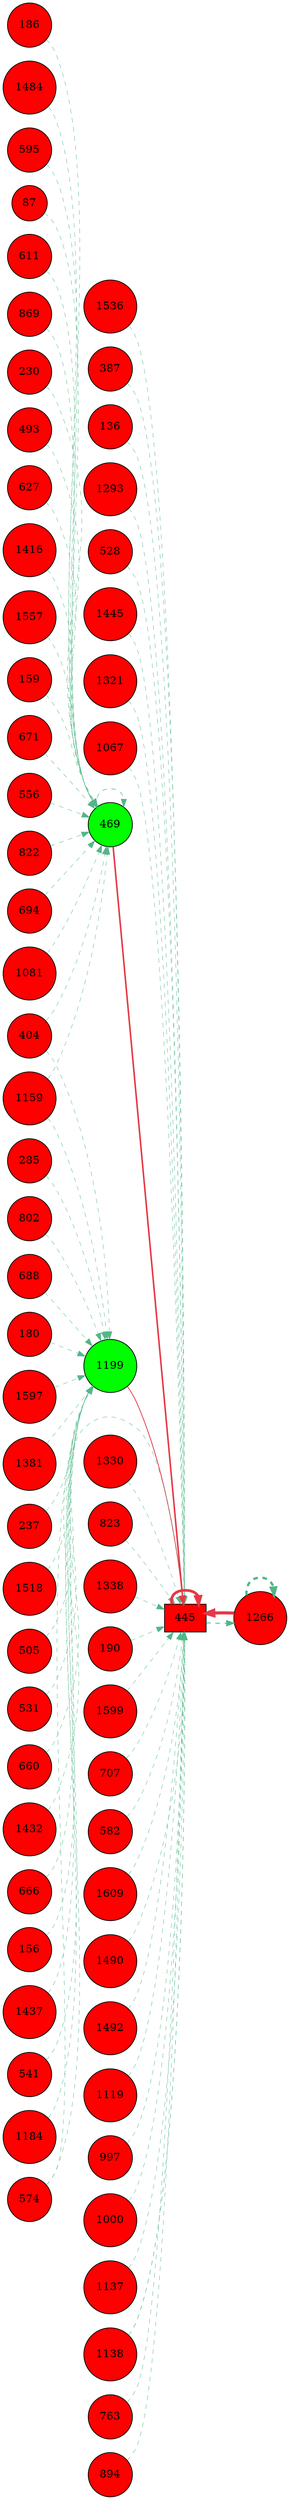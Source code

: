 digraph G{
rankdir=LR;
1536 [style=filled, shape=circle, fillcolor="#fe0000", label="1536"];
387 [style=filled, shape=circle, fillcolor="#fe0000", label="387"];
1159 [style=filled, shape=circle, fillcolor="#fe0000", label="1159"];
1416 [style=filled, shape=circle, fillcolor="#fe0000", label="1416"];
136 [style=filled, shape=circle, fillcolor="#fe0000", label="136"];
1293 [style=filled, shape=circle, fillcolor="#fe0000", label="1293"];
528 [style=filled, shape=circle, fillcolor="#fe0000", label="528"];
531 [style=filled, shape=circle, fillcolor="#fe0000", label="531"];
404 [style=filled, shape=circle, fillcolor="#fe0000", label="404"];
1557 [style=filled, shape=circle, fillcolor="#fe0000", label="1557"];
660 [style=filled, shape=circle, fillcolor="#fe0000", label="660"];
1432 [style=filled, shape=circle, fillcolor="#fe0000", label="1432"];
666 [style=filled, shape=circle, fillcolor="#fe0000", label="666"];
156 [style=filled, shape=circle, fillcolor="#fe0000", label="156"];
1437 [style=filled, shape=circle, fillcolor="#fe0000", label="1437"];
541 [style=filled, shape=circle, fillcolor="#fe0000", label="541"];
159 [style=filled, shape=circle, fillcolor="#fe0000", label="159"];
671 [style=filled, shape=circle, fillcolor="#fe0000", label="671"];
1184 [style=filled, shape=circle, fillcolor="#fe0000", label="1184"];
285 [style=filled, shape=circle, fillcolor="#fe0000", label="285"];
802 [style=filled, shape=circle, fillcolor="#fe0000", label="802"];
1445 [style=filled, shape=circle, fillcolor="#fe0000", label="1445"];
1321 [style=filled, shape=circle, fillcolor="#fe0000", label="1321"];
1067 [style=filled, shape=circle, fillcolor="#fe0000", label="1067"];
556 [style=filled, shape=circle, fillcolor="#fe0000", label="556"];
1199 [style=filled, shape=circle, fillcolor="#00fe00", label="1199"];
688 [style=filled, shape=circle, fillcolor="#fe0000", label="688"];
1330 [style=filled, shape=circle, fillcolor="#fe0000", label="1330"];
180 [style=filled, shape=circle, fillcolor="#fe0000", label="180"];
822 [style=filled, shape=circle, fillcolor="#fe0000", label="822"];
694 [style=filled, shape=circle, fillcolor="#fe0000", label="694"];
823 [style=filled, shape=circle, fillcolor="#fe0000", label="823"];
1081 [style=filled, shape=circle, fillcolor="#fe0000", label="1081"];
186 [style=filled, shape=circle, fillcolor="#fe0000", label="186"];
1338 [style=filled, shape=circle, fillcolor="#fe0000", label="1338"];
445 [style=filled, shape=box, fillcolor="#fe0000", label="445"];
190 [style=filled, shape=circle, fillcolor="#fe0000", label="190"];
1599 [style=filled, shape=circle, fillcolor="#fe0000", label="1599"];
574 [style=filled, shape=circle, fillcolor="#fe0000", label="574"];
1597 [style=filled, shape=circle, fillcolor="#fe0000", label="1597"];
707 [style=filled, shape=circle, fillcolor="#fe0000", label="707"];
582 [style=filled, shape=circle, fillcolor="#fe0000", label="582"];
1609 [style=filled, shape=circle, fillcolor="#fe0000", label="1609"];
1484 [style=filled, shape=circle, fillcolor="#fe0000", label="1484"];
1490 [style=filled, shape=circle, fillcolor="#fe0000", label="1490"];
595 [style=filled, shape=circle, fillcolor="#fe0000", label="595"];
1492 [style=filled, shape=circle, fillcolor="#fe0000", label="1492"];
469 [style=filled, shape=circle, fillcolor="#01fd00", label="469"];
87 [style=filled, shape=circle, fillcolor="#fe0000", label="87"];
1119 [style=filled, shape=circle, fillcolor="#fe0000", label="1119"];
611 [style=filled, shape=circle, fillcolor="#fe0000", label="611"];
869 [style=filled, shape=circle, fillcolor="#fe0000", label="869"];
230 [style=filled, shape=circle, fillcolor="#fe0000", label="230"];
997 [style=filled, shape=circle, fillcolor="#fe0000", label="997"];
1000 [style=filled, shape=circle, fillcolor="#fe0000", label="1000"];
1381 [style=filled, shape=circle, fillcolor="#fe0000", label="1381"];
493 [style=filled, shape=circle, fillcolor="#fe0000", label="493"];
237 [style=filled, shape=circle, fillcolor="#fe0000", label="237"];
1518 [style=filled, shape=circle, fillcolor="#fe0000", label="1518"];
1137 [style=filled, shape=circle, fillcolor="#fe0000", label="1137"];
1266 [style=filled, shape=circle, fillcolor="#fe0000", label="1266"];
627 [style=filled, shape=circle, fillcolor="#fe0000", label="627"];
1138 [style=filled, shape=circle, fillcolor="#fe0000", label="1138"];
505 [style=filled, shape=circle, fillcolor="#fe0000", label="505"];
763 [style=filled, shape=circle, fillcolor="#fe0000", label="763"];
894 [style=filled, shape=circle, fillcolor="#fe0000", label="894"];
1266 -> 445 [color="#e63946",penwidth=4.00];
445 -> 445 [color="#e63946",penwidth=3.49];
469 -> 445 [color="#e63946",penwidth=2.01];
1199 -> 445 [color="#e63946",penwidth=1.02];
469 -> 469 [color="#52b788",style=dashed,penwidth=0.72];
822 -> 469 [color="#52b788",style=dashed,penwidth=0.55];
671 -> 469 [color="#52b788",style=dashed,penwidth=0.53];
1081 -> 469 [color="#52b788",style=dashed,penwidth=0.50];
186 -> 469 [color="#52b788",style=dashed,penwidth=0.50];
1159 -> 469 [color="#52b788",style=dashed,penwidth=0.50];
493 -> 469 [color="#52b788",style=dashed,penwidth=0.50];
159 -> 469 [color="#52b788",style=dashed,penwidth=0.50];
611 -> 469 [color="#52b788",style=dashed,penwidth=0.50];
595 -> 469 [color="#52b788",style=dashed,penwidth=0.50];
87 -> 469 [color="#52b788",style=dashed,penwidth=0.50];
1416 -> 469 [color="#52b788",style=dashed,penwidth=0.50];
556 -> 469 [color="#52b788",style=dashed,penwidth=0.50];
230 -> 469 [color="#52b788",style=dashed,penwidth=0.50];
1557 -> 469 [color="#52b788",style=dashed,penwidth=0.50];
1484 -> 469 [color="#52b788",style=dashed,penwidth=0.50];
869 -> 469 [color="#52b788",style=dashed,penwidth=0.50];
404 -> 469 [color="#52b788",style=dashed,penwidth=0.50];
694 -> 469 [color="#52b788",style=dashed,penwidth=0.50];
627 -> 469 [color="#52b788",style=dashed,penwidth=0.50];
1266 -> 1266 [color="#52b788",style=dashed,penwidth=3.00];
445 -> 1266 [color="#52b788",style=dashed,penwidth=1.03];
1138 -> 445 [color="#52b788",style=dashed,penwidth=0.67];
707 -> 445 [color="#52b788",style=dashed,penwidth=0.50];
1119 -> 445 [color="#52b788",style=dashed,penwidth=0.50];
1609 -> 445 [color="#52b788",style=dashed,penwidth=0.50];
1490 -> 445 [color="#52b788",style=dashed,penwidth=0.50];
1330 -> 445 [color="#52b788",style=dashed,penwidth=0.50];
1293 -> 445 [color="#52b788",style=dashed,penwidth=0.50];
1536 -> 445 [color="#52b788",style=dashed,penwidth=0.50];
894 -> 445 [color="#52b788",style=dashed,penwidth=0.50];
136 -> 445 [color="#52b788",style=dashed,penwidth=0.50];
1492 -> 445 [color="#52b788",style=dashed,penwidth=0.50];
1599 -> 445 [color="#52b788",style=dashed,penwidth=0.50];
528 -> 445 [color="#52b788",style=dashed,penwidth=0.50];
190 -> 445 [color="#52b788",style=dashed,penwidth=0.50];
1137 -> 445 [color="#52b788",style=dashed,penwidth=0.50];
1338 -> 445 [color="#52b788",style=dashed,penwidth=0.50];
1321 -> 445 [color="#52b788",style=dashed,penwidth=0.50];
1000 -> 445 [color="#52b788",style=dashed,penwidth=0.50];
387 -> 445 [color="#52b788",style=dashed,penwidth=0.50];
582 -> 445 [color="#52b788",style=dashed,penwidth=0.50];
574 -> 445 [color="#52b788",style=dashed,penwidth=0.50];
1067 -> 445 [color="#52b788",style=dashed,penwidth=0.50];
997 -> 445 [color="#52b788",style=dashed,penwidth=0.50];
823 -> 445 [color="#52b788",style=dashed,penwidth=0.50];
763 -> 445 [color="#52b788",style=dashed,penwidth=0.50];
1445 -> 445 [color="#52b788",style=dashed,penwidth=0.50];
1159 -> 1199 [color="#52b788",style=dashed,penwidth=0.50];
505 -> 1199 [color="#52b788",style=dashed,penwidth=0.50];
1184 -> 1199 [color="#52b788",style=dashed,penwidth=0.50];
156 -> 1199 [color="#52b788",style=dashed,penwidth=0.50];
531 -> 1199 [color="#52b788",style=dashed,penwidth=0.50];
688 -> 1199 [color="#52b788",style=dashed,penwidth=0.50];
1437 -> 1199 [color="#52b788",style=dashed,penwidth=0.50];
1597 -> 1199 [color="#52b788",style=dashed,penwidth=0.50];
1381 -> 1199 [color="#52b788",style=dashed,penwidth=0.50];
541 -> 1199 [color="#52b788",style=dashed,penwidth=0.50];
180 -> 1199 [color="#52b788",style=dashed,penwidth=0.50];
285 -> 1199 [color="#52b788",style=dashed,penwidth=0.50];
1432 -> 1199 [color="#52b788",style=dashed,penwidth=0.50];
802 -> 1199 [color="#52b788",style=dashed,penwidth=0.50];
666 -> 1199 [color="#52b788",style=dashed,penwidth=0.50];
237 -> 1199 [color="#52b788",style=dashed,penwidth=0.50];
404 -> 1199 [color="#52b788",style=dashed,penwidth=0.50];
574 -> 1199 [color="#52b788",style=dashed,penwidth=0.50];
660 -> 1199 [color="#52b788",style=dashed,penwidth=0.50];
1518 -> 1199 [color="#52b788",style=dashed,penwidth=0.50];
}